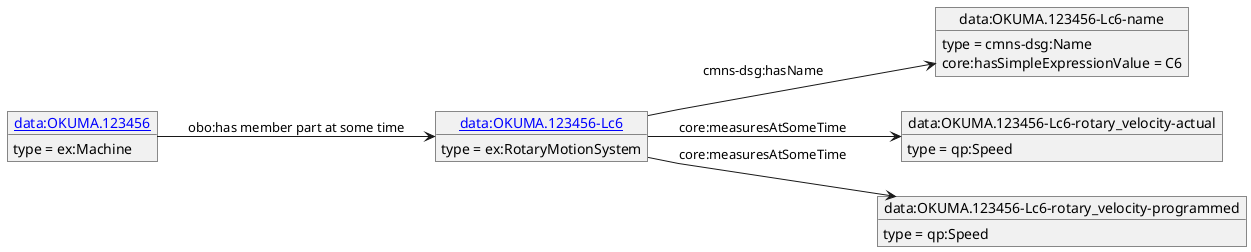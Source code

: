 @startuml
skinparam linetype polyline
left to right direction
object "[[./OKUMA.123456-Lc6.html data:OKUMA.123456-Lc6]]" as o1 {
 type = ex:RotaryMotionSystem
 }
object "data:OKUMA.123456-Lc6-name" as o2 {
 type = cmns-dsg:Name
 }
object "data:OKUMA.123456-Lc6-rotary_velocity-actual" as o3 {
 type = qp:Speed
 }
object "data:OKUMA.123456-Lc6-rotary_velocity-programmed" as o4 {
 type = qp:Speed
 }
object "[[./OKUMA.123456.html data:OKUMA.123456]]" as o5 {
 type = ex:Machine
 }
o1 --> o2 : cmns-dsg:hasName
o2 : core:hasSimpleExpressionValue = C6
o1 --> o3 : core:measuresAtSomeTime
o1 --> o4 : core:measuresAtSomeTime
o5 --> o1 : obo:has member part at some time
@enduml

